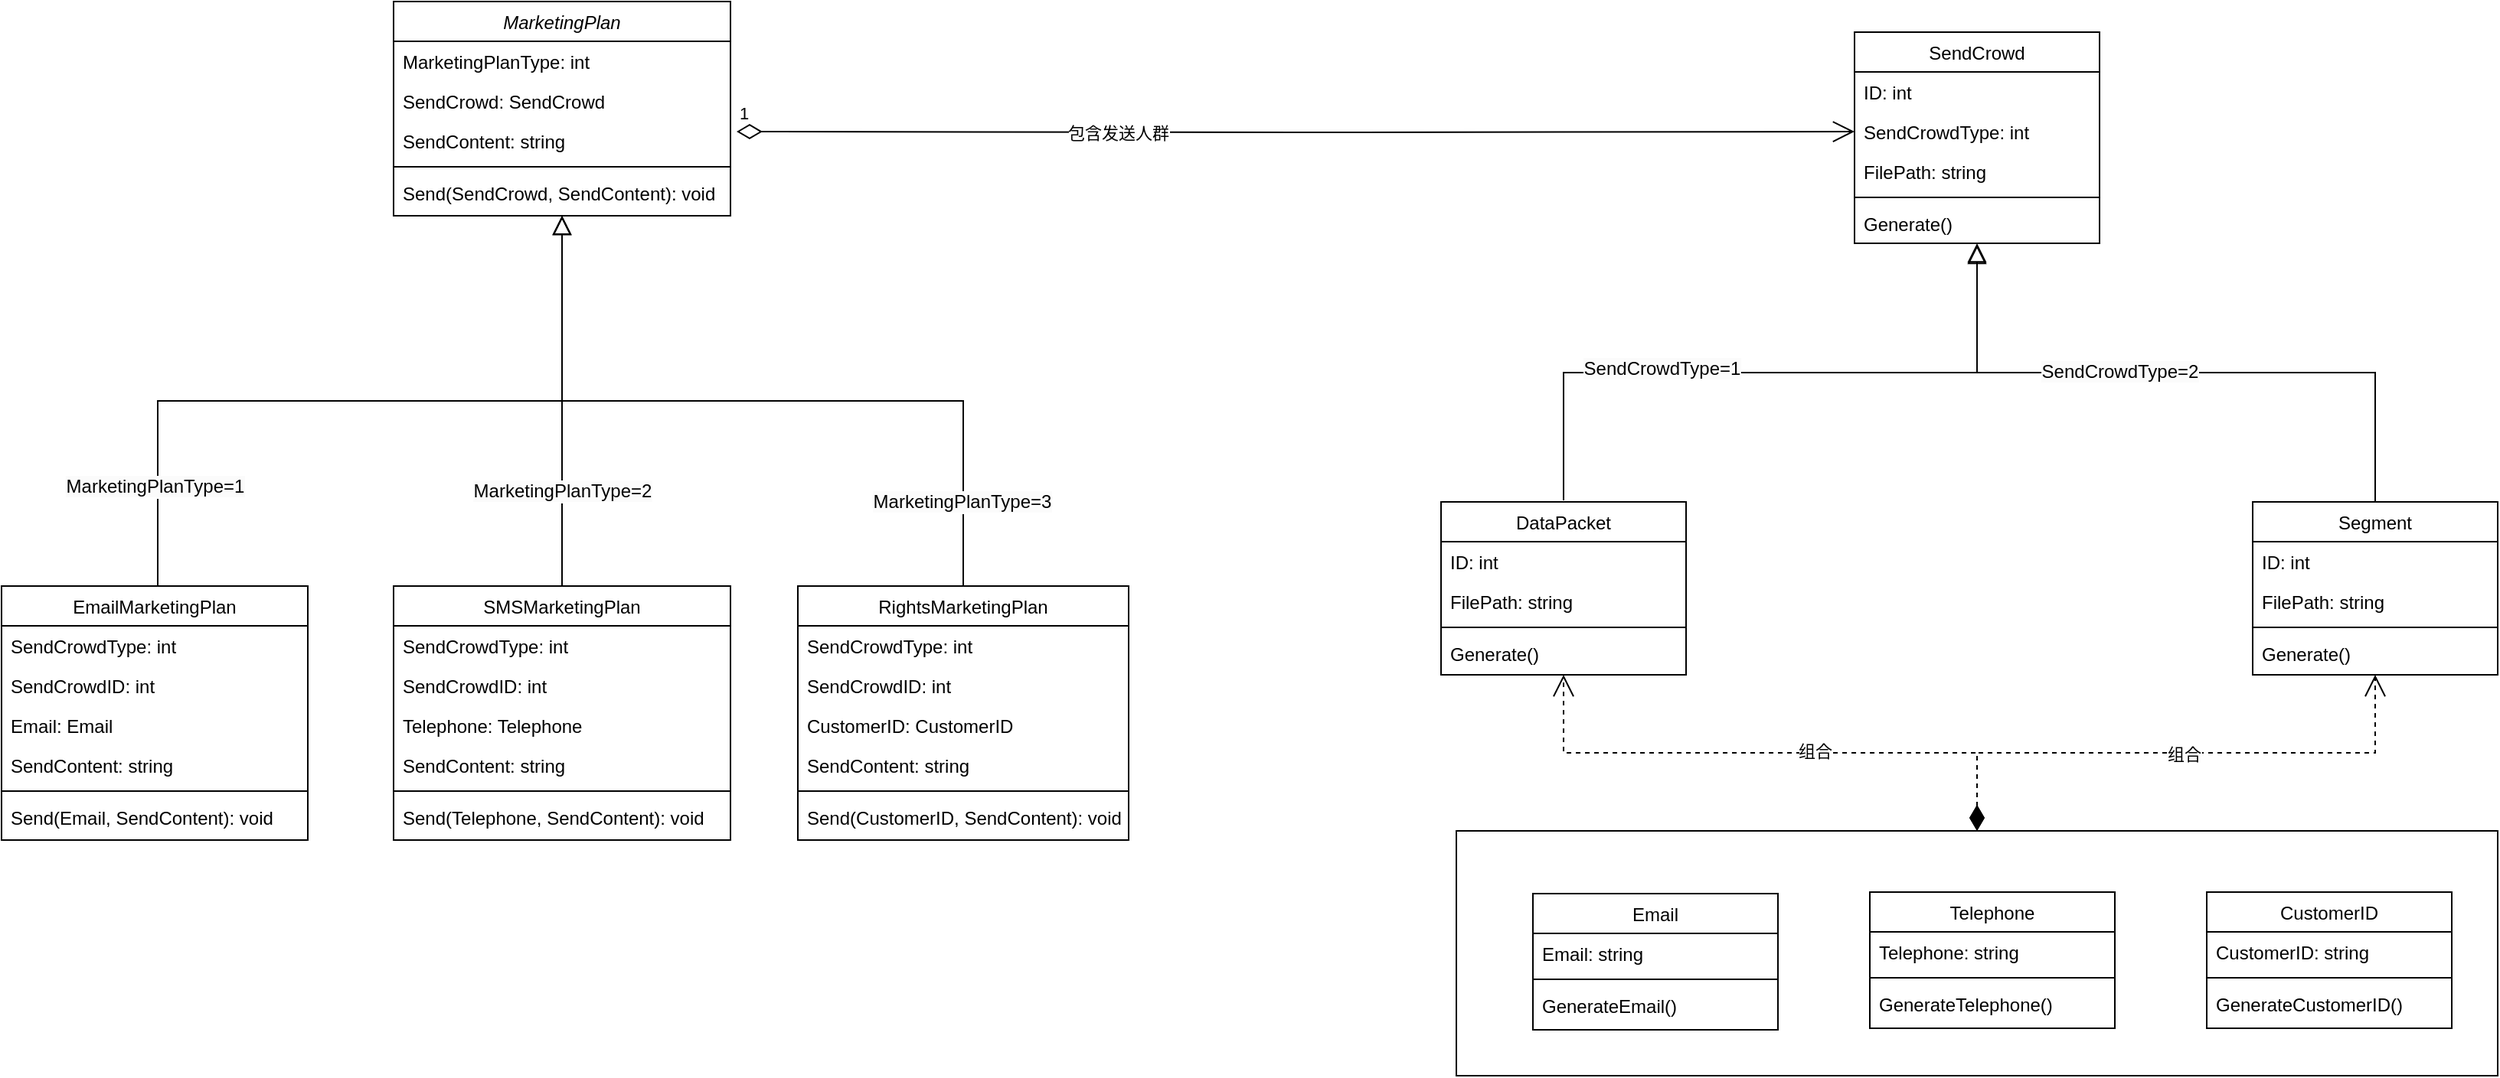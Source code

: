 <mxfile version="24.4.13" type="github">
  <diagram id="C5RBs43oDa-KdzZeNtuy" name="Page-1">
    <mxGraphModel dx="2133" dy="706" grid="1" gridSize="10" guides="1" tooltips="1" connect="1" arrows="1" fold="1" page="1" pageScale="1" pageWidth="827" pageHeight="1169" math="0" shadow="0">
      <root>
        <mxCell id="WIyWlLk6GJQsqaUBKTNV-0" />
        <mxCell id="WIyWlLk6GJQsqaUBKTNV-1" parent="WIyWlLk6GJQsqaUBKTNV-0" />
        <mxCell id="zkfFHV4jXpPFQw0GAbJ--0" value="MarketingPlan" style="swimlane;fontStyle=2;align=center;verticalAlign=top;childLayout=stackLayout;horizontal=1;startSize=26;horizontalStack=0;resizeParent=1;resizeLast=0;collapsible=1;marginBottom=0;rounded=0;shadow=0;strokeWidth=1;" parent="WIyWlLk6GJQsqaUBKTNV-1" vertex="1">
          <mxGeometry x="116" y="120" width="220" height="140" as="geometry">
            <mxRectangle x="330" y="120" width="160" height="26" as="alternateBounds" />
          </mxGeometry>
        </mxCell>
        <mxCell id="zkfFHV4jXpPFQw0GAbJ--2" value="MarketingPlanType: int" style="text;align=left;verticalAlign=top;spacingLeft=4;spacingRight=4;overflow=hidden;rotatable=0;points=[[0,0.5],[1,0.5]];portConstraint=eastwest;rounded=0;shadow=0;html=0;" parent="zkfFHV4jXpPFQw0GAbJ--0" vertex="1">
          <mxGeometry y="26" width="220" height="26" as="geometry" />
        </mxCell>
        <mxCell id="zkfFHV4jXpPFQw0GAbJ--3" value="SendCrowd: SendCrowd" style="text;align=left;verticalAlign=top;spacingLeft=4;spacingRight=4;overflow=hidden;rotatable=0;points=[[0,0.5],[1,0.5]];portConstraint=eastwest;rounded=0;shadow=0;html=0;" parent="zkfFHV4jXpPFQw0GAbJ--0" vertex="1">
          <mxGeometry y="52" width="220" height="26" as="geometry" />
        </mxCell>
        <mxCell id="xZmxn-LN4UOSGnvBGdTu-18" value="SendContent: string" style="text;align=left;verticalAlign=top;spacingLeft=4;spacingRight=4;overflow=hidden;rotatable=0;points=[[0,0.5],[1,0.5]];portConstraint=eastwest;rounded=0;shadow=0;html=0;" vertex="1" parent="zkfFHV4jXpPFQw0GAbJ--0">
          <mxGeometry y="78" width="220" height="26" as="geometry" />
        </mxCell>
        <mxCell id="zkfFHV4jXpPFQw0GAbJ--4" value="" style="line;html=1;strokeWidth=1;align=left;verticalAlign=middle;spacingTop=-1;spacingLeft=3;spacingRight=3;rotatable=0;labelPosition=right;points=[];portConstraint=eastwest;" parent="zkfFHV4jXpPFQw0GAbJ--0" vertex="1">
          <mxGeometry y="104" width="220" height="8" as="geometry" />
        </mxCell>
        <mxCell id="zkfFHV4jXpPFQw0GAbJ--5" value="Send(SendCrowd, SendContent): void" style="text;align=left;verticalAlign=top;spacingLeft=4;spacingRight=4;overflow=hidden;rotatable=0;points=[[0,0.5],[1,0.5]];portConstraint=eastwest;" parent="zkfFHV4jXpPFQw0GAbJ--0" vertex="1">
          <mxGeometry y="112" width="220" height="26" as="geometry" />
        </mxCell>
        <mxCell id="zkfFHV4jXpPFQw0GAbJ--6" value="EmailMarketingPlan" style="swimlane;fontStyle=0;align=center;verticalAlign=top;childLayout=stackLayout;horizontal=1;startSize=26;horizontalStack=0;resizeParent=1;resizeLast=0;collapsible=1;marginBottom=0;rounded=0;shadow=0;strokeWidth=1;" parent="WIyWlLk6GJQsqaUBKTNV-1" vertex="1">
          <mxGeometry x="-140" y="502" width="200" height="166" as="geometry">
            <mxRectangle x="130" y="380" width="160" height="26" as="alternateBounds" />
          </mxGeometry>
        </mxCell>
        <mxCell id="zkfFHV4jXpPFQw0GAbJ--7" value="SendCrowdType: int" style="text;align=left;verticalAlign=top;spacingLeft=4;spacingRight=4;overflow=hidden;rotatable=0;points=[[0,0.5],[1,0.5]];portConstraint=eastwest;" parent="zkfFHV4jXpPFQw0GAbJ--6" vertex="1">
          <mxGeometry y="26" width="200" height="26" as="geometry" />
        </mxCell>
        <mxCell id="xZmxn-LN4UOSGnvBGdTu-57" value="SendCrowdID: int" style="text;align=left;verticalAlign=top;spacingLeft=4;spacingRight=4;overflow=hidden;rotatable=0;points=[[0,0.5],[1,0.5]];portConstraint=eastwest;" vertex="1" parent="zkfFHV4jXpPFQw0GAbJ--6">
          <mxGeometry y="52" width="200" height="26" as="geometry" />
        </mxCell>
        <mxCell id="xZmxn-LN4UOSGnvBGdTu-8" value="Email: Email" style="text;align=left;verticalAlign=top;spacingLeft=4;spacingRight=4;overflow=hidden;rotatable=0;points=[[0,0.5],[1,0.5]];portConstraint=eastwest;" vertex="1" parent="zkfFHV4jXpPFQw0GAbJ--6">
          <mxGeometry y="78" width="200" height="26" as="geometry" />
        </mxCell>
        <mxCell id="zkfFHV4jXpPFQw0GAbJ--8" value="SendContent: string" style="text;align=left;verticalAlign=top;spacingLeft=4;spacingRight=4;overflow=hidden;rotatable=0;points=[[0,0.5],[1,0.5]];portConstraint=eastwest;rounded=0;shadow=0;html=0;" parent="zkfFHV4jXpPFQw0GAbJ--6" vertex="1">
          <mxGeometry y="104" width="200" height="26" as="geometry" />
        </mxCell>
        <mxCell id="zkfFHV4jXpPFQw0GAbJ--9" value="" style="line;html=1;strokeWidth=1;align=left;verticalAlign=middle;spacingTop=-1;spacingLeft=3;spacingRight=3;rotatable=0;labelPosition=right;points=[];portConstraint=eastwest;" parent="zkfFHV4jXpPFQw0GAbJ--6" vertex="1">
          <mxGeometry y="130" width="200" height="8" as="geometry" />
        </mxCell>
        <mxCell id="xZmxn-LN4UOSGnvBGdTu-19" value="Send(Email, SendContent): void" style="text;align=left;verticalAlign=top;spacingLeft=4;spacingRight=4;overflow=hidden;rotatable=0;points=[[0,0.5],[1,0.5]];portConstraint=eastwest;" vertex="1" parent="zkfFHV4jXpPFQw0GAbJ--6">
          <mxGeometry y="138" width="200" height="28" as="geometry" />
        </mxCell>
        <mxCell id="zkfFHV4jXpPFQw0GAbJ--12" value="" style="endArrow=block;endSize=10;endFill=0;shadow=0;strokeWidth=1;rounded=0;curved=0;edgeStyle=elbowEdgeStyle;elbow=vertical;entryX=0.491;entryY=1.077;entryDx=0;entryDy=0;entryPerimeter=0;" parent="WIyWlLk6GJQsqaUBKTNV-1" edge="1">
          <mxGeometry width="160" relative="1" as="geometry">
            <mxPoint x="-38" y="502" as="sourcePoint" />
            <mxPoint x="226.02" y="260.002" as="targetPoint" />
          </mxGeometry>
        </mxCell>
        <mxCell id="xZmxn-LN4UOSGnvBGdTu-56" value="&lt;span style=&quot;font-size: 12px; text-align: left; background-color: rgb(251, 251, 251);&quot;&gt;MarketingPlanType=1&lt;/span&gt;" style="edgeLabel;html=1;align=center;verticalAlign=middle;resizable=0;points=[];" vertex="1" connectable="0" parent="zkfFHV4jXpPFQw0GAbJ--12">
          <mxGeometry x="-0.743" y="2" relative="1" as="geometry">
            <mxPoint as="offset" />
          </mxGeometry>
        </mxCell>
        <mxCell id="zkfFHV4jXpPFQw0GAbJ--13" value="SMSMarketingPlan" style="swimlane;fontStyle=0;align=center;verticalAlign=top;childLayout=stackLayout;horizontal=1;startSize=26;horizontalStack=0;resizeParent=1;resizeLast=0;collapsible=1;marginBottom=0;rounded=0;shadow=0;strokeWidth=1;" parent="WIyWlLk6GJQsqaUBKTNV-1" vertex="1">
          <mxGeometry x="116" y="502" width="220" height="166" as="geometry">
            <mxRectangle x="340" y="380" width="170" height="26" as="alternateBounds" />
          </mxGeometry>
        </mxCell>
        <mxCell id="xZmxn-LN4UOSGnvBGdTu-41" value="SendCrowdType: int" style="text;align=left;verticalAlign=top;spacingLeft=4;spacingRight=4;overflow=hidden;rotatable=0;points=[[0,0.5],[1,0.5]];portConstraint=eastwest;" vertex="1" parent="zkfFHV4jXpPFQw0GAbJ--13">
          <mxGeometry y="26" width="220" height="26" as="geometry" />
        </mxCell>
        <mxCell id="xZmxn-LN4UOSGnvBGdTu-58" value="SendCrowdID: int" style="text;align=left;verticalAlign=top;spacingLeft=4;spacingRight=4;overflow=hidden;rotatable=0;points=[[0,0.5],[1,0.5]];portConstraint=eastwest;" vertex="1" parent="zkfFHV4jXpPFQw0GAbJ--13">
          <mxGeometry y="52" width="220" height="26" as="geometry" />
        </mxCell>
        <mxCell id="xZmxn-LN4UOSGnvBGdTu-42" value="Telephone: Telephone" style="text;align=left;verticalAlign=top;spacingLeft=4;spacingRight=4;overflow=hidden;rotatable=0;points=[[0,0.5],[1,0.5]];portConstraint=eastwest;" vertex="1" parent="zkfFHV4jXpPFQw0GAbJ--13">
          <mxGeometry y="78" width="220" height="26" as="geometry" />
        </mxCell>
        <mxCell id="xZmxn-LN4UOSGnvBGdTu-43" value="SendContent: string" style="text;align=left;verticalAlign=top;spacingLeft=4;spacingRight=4;overflow=hidden;rotatable=0;points=[[0,0.5],[1,0.5]];portConstraint=eastwest;rounded=0;shadow=0;html=0;" vertex="1" parent="zkfFHV4jXpPFQw0GAbJ--13">
          <mxGeometry y="104" width="220" height="26" as="geometry" />
        </mxCell>
        <mxCell id="zkfFHV4jXpPFQw0GAbJ--15" value="" style="line;html=1;strokeWidth=1;align=left;verticalAlign=middle;spacingTop=-1;spacingLeft=3;spacingRight=3;rotatable=0;labelPosition=right;points=[];portConstraint=eastwest;" parent="zkfFHV4jXpPFQw0GAbJ--13" vertex="1">
          <mxGeometry y="130" width="220" height="8" as="geometry" />
        </mxCell>
        <mxCell id="xZmxn-LN4UOSGnvBGdTu-44" value="Send(Telephone, SendContent): void" style="text;align=left;verticalAlign=top;spacingLeft=4;spacingRight=4;overflow=hidden;rotatable=0;points=[[0,0.5],[1,0.5]];portConstraint=eastwest;" vertex="1" parent="zkfFHV4jXpPFQw0GAbJ--13">
          <mxGeometry y="138" width="220" height="28" as="geometry" />
        </mxCell>
        <mxCell id="zkfFHV4jXpPFQw0GAbJ--16" value="" style="endArrow=block;endSize=10;endFill=0;shadow=0;strokeWidth=1;rounded=0;curved=0;edgeStyle=elbowEdgeStyle;elbow=vertical;" parent="WIyWlLk6GJQsqaUBKTNV-1" source="zkfFHV4jXpPFQw0GAbJ--13" edge="1">
          <mxGeometry width="160" relative="1" as="geometry">
            <mxPoint x="-4" y="515" as="sourcePoint" />
            <mxPoint x="226" y="260" as="targetPoint" />
          </mxGeometry>
        </mxCell>
        <mxCell id="xZmxn-LN4UOSGnvBGdTu-54" value="&lt;span style=&quot;font-size: 12px; text-align: left; background-color: rgb(251, 251, 251);&quot;&gt;MarketingPlanType=2&lt;/span&gt;" style="edgeLabel;html=1;align=center;verticalAlign=middle;resizable=0;points=[];" vertex="1" connectable="0" parent="zkfFHV4jXpPFQw0GAbJ--16">
          <mxGeometry x="-0.405" y="-3" relative="1" as="geometry">
            <mxPoint x="-3" y="10" as="offset" />
          </mxGeometry>
        </mxCell>
        <mxCell id="zkfFHV4jXpPFQw0GAbJ--17" value="SendCrowd" style="swimlane;fontStyle=0;align=center;verticalAlign=top;childLayout=stackLayout;horizontal=1;startSize=26;horizontalStack=0;resizeParent=1;resizeLast=0;collapsible=1;marginBottom=0;rounded=0;shadow=0;strokeWidth=1;" parent="WIyWlLk6GJQsqaUBKTNV-1" vertex="1">
          <mxGeometry x="1070" y="140" width="160" height="138" as="geometry">
            <mxRectangle x="550" y="140" width="160" height="26" as="alternateBounds" />
          </mxGeometry>
        </mxCell>
        <mxCell id="zkfFHV4jXpPFQw0GAbJ--18" value="ID: int" style="text;align=left;verticalAlign=top;spacingLeft=4;spacingRight=4;overflow=hidden;rotatable=0;points=[[0,0.5],[1,0.5]];portConstraint=eastwest;" parent="zkfFHV4jXpPFQw0GAbJ--17" vertex="1">
          <mxGeometry y="26" width="160" height="26" as="geometry" />
        </mxCell>
        <mxCell id="xZmxn-LN4UOSGnvBGdTu-11" value="SendCrowdType: int" style="text;align=left;verticalAlign=top;spacingLeft=4;spacingRight=4;overflow=hidden;rotatable=0;points=[[0,0.5],[1,0.5]];portConstraint=eastwest;" vertex="1" parent="zkfFHV4jXpPFQw0GAbJ--17">
          <mxGeometry y="52" width="160" height="26" as="geometry" />
        </mxCell>
        <mxCell id="xZmxn-LN4UOSGnvBGdTu-12" value="FilePath: string" style="text;align=left;verticalAlign=top;spacingLeft=4;spacingRight=4;overflow=hidden;rotatable=0;points=[[0,0.5],[1,0.5]];portConstraint=eastwest;" vertex="1" parent="zkfFHV4jXpPFQw0GAbJ--17">
          <mxGeometry y="78" width="160" height="26" as="geometry" />
        </mxCell>
        <mxCell id="zkfFHV4jXpPFQw0GAbJ--23" value="" style="line;html=1;strokeWidth=1;align=left;verticalAlign=middle;spacingTop=-1;spacingLeft=3;spacingRight=3;rotatable=0;labelPosition=right;points=[];portConstraint=eastwest;" parent="zkfFHV4jXpPFQw0GAbJ--17" vertex="1">
          <mxGeometry y="104" width="160" height="8" as="geometry" />
        </mxCell>
        <mxCell id="xZmxn-LN4UOSGnvBGdTu-13" value="Generate()" style="text;align=left;verticalAlign=top;spacingLeft=4;spacingRight=4;overflow=hidden;rotatable=0;points=[[0,0.5],[1,0.5]];portConstraint=eastwest;" vertex="1" parent="zkfFHV4jXpPFQw0GAbJ--17">
          <mxGeometry y="112" width="160" height="26" as="geometry" />
        </mxCell>
        <mxCell id="Y71MbAAmTOmIczyhaUs8-0" value="RightsMarketingPlan" style="swimlane;fontStyle=0;align=center;verticalAlign=top;childLayout=stackLayout;horizontal=1;startSize=26;horizontalStack=0;resizeParent=1;resizeLast=0;collapsible=1;marginBottom=0;rounded=0;shadow=0;strokeWidth=1;" parent="WIyWlLk6GJQsqaUBKTNV-1" vertex="1">
          <mxGeometry x="380" y="502" width="216" height="166" as="geometry">
            <mxRectangle x="340" y="380" width="170" height="26" as="alternateBounds" />
          </mxGeometry>
        </mxCell>
        <mxCell id="xZmxn-LN4UOSGnvBGdTu-50" value="SendCrowdType: int" style="text;align=left;verticalAlign=top;spacingLeft=4;spacingRight=4;overflow=hidden;rotatable=0;points=[[0,0.5],[1,0.5]];portConstraint=eastwest;" vertex="1" parent="Y71MbAAmTOmIczyhaUs8-0">
          <mxGeometry y="26" width="216" height="26" as="geometry" />
        </mxCell>
        <mxCell id="xZmxn-LN4UOSGnvBGdTu-59" value="SendCrowdID: int" style="text;align=left;verticalAlign=top;spacingLeft=4;spacingRight=4;overflow=hidden;rotatable=0;points=[[0,0.5],[1,0.5]];portConstraint=eastwest;" vertex="1" parent="Y71MbAAmTOmIczyhaUs8-0">
          <mxGeometry y="52" width="216" height="26" as="geometry" />
        </mxCell>
        <mxCell id="xZmxn-LN4UOSGnvBGdTu-49" value="CustomerID: CustomerID" style="text;align=left;verticalAlign=top;spacingLeft=4;spacingRight=4;overflow=hidden;rotatable=0;points=[[0,0.5],[1,0.5]];portConstraint=eastwest;" vertex="1" parent="Y71MbAAmTOmIczyhaUs8-0">
          <mxGeometry y="78" width="216" height="26" as="geometry" />
        </mxCell>
        <mxCell id="xZmxn-LN4UOSGnvBGdTu-48" value="SendContent: string" style="text;align=left;verticalAlign=top;spacingLeft=4;spacingRight=4;overflow=hidden;rotatable=0;points=[[0,0.5],[1,0.5]];portConstraint=eastwest;rounded=0;shadow=0;html=0;" vertex="1" parent="Y71MbAAmTOmIczyhaUs8-0">
          <mxGeometry y="104" width="216" height="26" as="geometry" />
        </mxCell>
        <mxCell id="Y71MbAAmTOmIczyhaUs8-2" value="" style="line;html=1;strokeWidth=1;align=left;verticalAlign=middle;spacingTop=-1;spacingLeft=3;spacingRight=3;rotatable=0;labelPosition=right;points=[];portConstraint=eastwest;" parent="Y71MbAAmTOmIczyhaUs8-0" vertex="1">
          <mxGeometry y="130" width="216" height="8" as="geometry" />
        </mxCell>
        <mxCell id="xZmxn-LN4UOSGnvBGdTu-51" value="Send(CustomerID, SendContent): void" style="text;align=left;verticalAlign=top;spacingLeft=4;spacingRight=4;overflow=hidden;rotatable=0;points=[[0,0.5],[1,0.5]];portConstraint=eastwest;" vertex="1" parent="Y71MbAAmTOmIczyhaUs8-0">
          <mxGeometry y="138" width="216" height="28" as="geometry" />
        </mxCell>
        <mxCell id="Y71MbAAmTOmIczyhaUs8-6" value="" style="endArrow=block;endSize=10;endFill=0;shadow=0;strokeWidth=1;rounded=0;curved=0;edgeStyle=elbowEdgeStyle;elbow=vertical;exitX=0.5;exitY=0;exitDx=0;exitDy=0;entryX=0.5;entryY=1;entryDx=0;entryDy=0;" parent="WIyWlLk6GJQsqaUBKTNV-1" source="Y71MbAAmTOmIczyhaUs8-0" edge="1" target="zkfFHV4jXpPFQw0GAbJ--0">
          <mxGeometry width="160" relative="1" as="geometry">
            <mxPoint x="195.5" y="502" as="sourcePoint" />
            <mxPoint x="196" y="400" as="targetPoint" />
          </mxGeometry>
        </mxCell>
        <mxCell id="xZmxn-LN4UOSGnvBGdTu-55" value="&lt;span style=&quot;font-size: 12px; text-align: left; background-color: rgb(251, 251, 251);&quot;&gt;MarketingPlanType=3&lt;/span&gt;" style="edgeLabel;html=1;align=center;verticalAlign=middle;resizable=0;points=[];" vertex="1" connectable="0" parent="Y71MbAAmTOmIczyhaUs8-6">
          <mxGeometry x="-0.782" y="1" relative="1" as="geometry">
            <mxPoint as="offset" />
          </mxGeometry>
        </mxCell>
        <mxCell id="Y71MbAAmTOmIczyhaUs8-12" value="DataPacket" style="swimlane;fontStyle=0;align=center;verticalAlign=top;childLayout=stackLayout;horizontal=1;startSize=26;horizontalStack=0;resizeParent=1;resizeLast=0;collapsible=1;marginBottom=0;rounded=0;shadow=0;strokeWidth=1;" parent="WIyWlLk6GJQsqaUBKTNV-1" vertex="1">
          <mxGeometry x="800" y="447" width="160" height="113" as="geometry">
            <mxRectangle x="130" y="380" width="160" height="26" as="alternateBounds" />
          </mxGeometry>
        </mxCell>
        <mxCell id="Y71MbAAmTOmIczyhaUs8-13" value="ID: int" style="text;align=left;verticalAlign=top;spacingLeft=4;spacingRight=4;overflow=hidden;rotatable=0;points=[[0,0.5],[1,0.5]];portConstraint=eastwest;" parent="Y71MbAAmTOmIczyhaUs8-12" vertex="1">
          <mxGeometry y="26" width="160" height="26" as="geometry" />
        </mxCell>
        <mxCell id="Y71MbAAmTOmIczyhaUs8-14" value="FilePath: string" style="text;align=left;verticalAlign=top;spacingLeft=4;spacingRight=4;overflow=hidden;rotatable=0;points=[[0,0.5],[1,0.5]];portConstraint=eastwest;rounded=0;shadow=0;html=0;" parent="Y71MbAAmTOmIczyhaUs8-12" vertex="1">
          <mxGeometry y="52" width="160" height="26" as="geometry" />
        </mxCell>
        <mxCell id="Y71MbAAmTOmIczyhaUs8-15" value="" style="line;html=1;strokeWidth=1;align=left;verticalAlign=middle;spacingTop=-1;spacingLeft=3;spacingRight=3;rotatable=0;labelPosition=right;points=[];portConstraint=eastwest;" parent="Y71MbAAmTOmIczyhaUs8-12" vertex="1">
          <mxGeometry y="78" width="160" height="8" as="geometry" />
        </mxCell>
        <mxCell id="xZmxn-LN4UOSGnvBGdTu-14" value="Generate()" style="text;align=left;verticalAlign=top;spacingLeft=4;spacingRight=4;overflow=hidden;rotatable=0;points=[[0,0.5],[1,0.5]];portConstraint=eastwest;" vertex="1" parent="Y71MbAAmTOmIczyhaUs8-12">
          <mxGeometry y="86" width="160" height="26" as="geometry" />
        </mxCell>
        <mxCell id="Y71MbAAmTOmIczyhaUs8-18" value="" style="endArrow=block;endSize=10;endFill=0;shadow=0;strokeWidth=1;rounded=0;curved=0;edgeStyle=elbowEdgeStyle;elbow=vertical;" parent="WIyWlLk6GJQsqaUBKTNV-1" edge="1">
          <mxGeometry width="160" relative="1" as="geometry">
            <mxPoint x="880" y="446" as="sourcePoint" />
            <mxPoint x="1150" y="279" as="targetPoint" />
          </mxGeometry>
        </mxCell>
        <mxCell id="xZmxn-LN4UOSGnvBGdTu-5" value="&lt;span style=&quot;font-size: 12px; text-align: left; background-color: rgb(251, 251, 251);&quot;&gt;SendCrowdType=1&lt;/span&gt;" style="edgeLabel;html=1;align=center;verticalAlign=middle;resizable=0;points=[];" vertex="1" connectable="0" parent="Y71MbAAmTOmIczyhaUs8-18">
          <mxGeometry x="-0.327" y="-1" relative="1" as="geometry">
            <mxPoint y="-4" as="offset" />
          </mxGeometry>
        </mxCell>
        <mxCell id="Y71MbAAmTOmIczyhaUs8-19" value="Segment" style="swimlane;fontStyle=0;align=center;verticalAlign=top;childLayout=stackLayout;horizontal=1;startSize=26;horizontalStack=0;resizeParent=1;resizeLast=0;collapsible=1;marginBottom=0;rounded=0;shadow=0;strokeWidth=1;" parent="WIyWlLk6GJQsqaUBKTNV-1" vertex="1">
          <mxGeometry x="1330" y="447" width="160" height="113" as="geometry">
            <mxRectangle x="340" y="380" width="170" height="26" as="alternateBounds" />
          </mxGeometry>
        </mxCell>
        <mxCell id="xZmxn-LN4UOSGnvBGdTu-16" value="ID: int" style="text;align=left;verticalAlign=top;spacingLeft=4;spacingRight=4;overflow=hidden;rotatable=0;points=[[0,0.5],[1,0.5]];portConstraint=eastwest;" vertex="1" parent="Y71MbAAmTOmIczyhaUs8-19">
          <mxGeometry y="26" width="160" height="26" as="geometry" />
        </mxCell>
        <mxCell id="xZmxn-LN4UOSGnvBGdTu-17" value="FilePath: string" style="text;align=left;verticalAlign=top;spacingLeft=4;spacingRight=4;overflow=hidden;rotatable=0;points=[[0,0.5],[1,0.5]];portConstraint=eastwest;rounded=0;shadow=0;html=0;" vertex="1" parent="Y71MbAAmTOmIczyhaUs8-19">
          <mxGeometry y="52" width="160" height="26" as="geometry" />
        </mxCell>
        <mxCell id="Y71MbAAmTOmIczyhaUs8-21" value="" style="line;html=1;strokeWidth=1;align=left;verticalAlign=middle;spacingTop=-1;spacingLeft=3;spacingRight=3;rotatable=0;labelPosition=right;points=[];portConstraint=eastwest;" parent="Y71MbAAmTOmIczyhaUs8-19" vertex="1">
          <mxGeometry y="78" width="160" height="8" as="geometry" />
        </mxCell>
        <mxCell id="xZmxn-LN4UOSGnvBGdTu-15" value="Generate()" style="text;align=left;verticalAlign=top;spacingLeft=4;spacingRight=4;overflow=hidden;rotatable=0;points=[[0,0.5],[1,0.5]];portConstraint=eastwest;" vertex="1" parent="Y71MbAAmTOmIczyhaUs8-19">
          <mxGeometry y="86" width="160" height="26" as="geometry" />
        </mxCell>
        <mxCell id="Y71MbAAmTOmIczyhaUs8-22" value="" style="endArrow=block;endSize=10;endFill=0;shadow=0;strokeWidth=1;rounded=0;curved=0;edgeStyle=elbowEdgeStyle;elbow=vertical;exitX=0.5;exitY=0;exitDx=0;exitDy=0;" parent="WIyWlLk6GJQsqaUBKTNV-1" source="Y71MbAAmTOmIczyhaUs8-19" edge="1">
          <mxGeometry width="160" relative="1" as="geometry">
            <mxPoint x="1297" y="447" as="sourcePoint" />
            <mxPoint x="1150" y="278" as="targetPoint" />
          </mxGeometry>
        </mxCell>
        <mxCell id="xZmxn-LN4UOSGnvBGdTu-6" value="&lt;span style=&quot;font-size: 12px; text-align: left; background-color: rgb(251, 251, 251);&quot;&gt;SendCrowdType=2&lt;/span&gt;" style="edgeLabel;html=1;align=center;verticalAlign=middle;resizable=0;points=[];" vertex="1" connectable="0" parent="Y71MbAAmTOmIczyhaUs8-22">
          <mxGeometry x="0.174" y="1" relative="1" as="geometry">
            <mxPoint y="-2" as="offset" />
          </mxGeometry>
        </mxCell>
        <mxCell id="xZmxn-LN4UOSGnvBGdTu-37" value="" style="html=1;whiteSpace=wrap;" vertex="1" parent="WIyWlLk6GJQsqaUBKTNV-1">
          <mxGeometry x="810" y="662" width="680" height="160" as="geometry" />
        </mxCell>
        <mxCell id="xZmxn-LN4UOSGnvBGdTu-21" value="Email" style="swimlane;fontStyle=0;align=center;verticalAlign=top;childLayout=stackLayout;horizontal=1;startSize=26;horizontalStack=0;resizeParent=1;resizeLast=0;collapsible=1;marginBottom=0;rounded=0;shadow=0;strokeWidth=1;" vertex="1" parent="WIyWlLk6GJQsqaUBKTNV-1">
          <mxGeometry x="860" y="703" width="160" height="89" as="geometry">
            <mxRectangle x="130" y="380" width="160" height="26" as="alternateBounds" />
          </mxGeometry>
        </mxCell>
        <mxCell id="xZmxn-LN4UOSGnvBGdTu-23" value="Email: string" style="text;align=left;verticalAlign=top;spacingLeft=4;spacingRight=4;overflow=hidden;rotatable=0;points=[[0,0.5],[1,0.5]];portConstraint=eastwest;rounded=0;shadow=0;html=0;" vertex="1" parent="xZmxn-LN4UOSGnvBGdTu-21">
          <mxGeometry y="26" width="160" height="26" as="geometry" />
        </mxCell>
        <mxCell id="xZmxn-LN4UOSGnvBGdTu-24" value="" style="line;html=1;strokeWidth=1;align=left;verticalAlign=middle;spacingTop=-1;spacingLeft=3;spacingRight=3;rotatable=0;labelPosition=right;points=[];portConstraint=eastwest;" vertex="1" parent="xZmxn-LN4UOSGnvBGdTu-21">
          <mxGeometry y="52" width="160" height="8" as="geometry" />
        </mxCell>
        <mxCell id="xZmxn-LN4UOSGnvBGdTu-25" value="GenerateEmail()" style="text;align=left;verticalAlign=top;spacingLeft=4;spacingRight=4;overflow=hidden;rotatable=0;points=[[0,0.5],[1,0.5]];portConstraint=eastwest;" vertex="1" parent="xZmxn-LN4UOSGnvBGdTu-21">
          <mxGeometry y="60" width="160" height="26" as="geometry" />
        </mxCell>
        <mxCell id="xZmxn-LN4UOSGnvBGdTu-26" value="Telephone" style="swimlane;fontStyle=0;align=center;verticalAlign=top;childLayout=stackLayout;horizontal=1;startSize=26;horizontalStack=0;resizeParent=1;resizeLast=0;collapsible=1;marginBottom=0;rounded=0;shadow=0;strokeWidth=1;" vertex="1" parent="WIyWlLk6GJQsqaUBKTNV-1">
          <mxGeometry x="1080" y="702" width="160" height="89" as="geometry">
            <mxRectangle x="130" y="380" width="160" height="26" as="alternateBounds" />
          </mxGeometry>
        </mxCell>
        <mxCell id="xZmxn-LN4UOSGnvBGdTu-27" value="Telephone: string" style="text;align=left;verticalAlign=top;spacingLeft=4;spacingRight=4;overflow=hidden;rotatable=0;points=[[0,0.5],[1,0.5]];portConstraint=eastwest;rounded=0;shadow=0;html=0;" vertex="1" parent="xZmxn-LN4UOSGnvBGdTu-26">
          <mxGeometry y="26" width="160" height="26" as="geometry" />
        </mxCell>
        <mxCell id="xZmxn-LN4UOSGnvBGdTu-28" value="" style="line;html=1;strokeWidth=1;align=left;verticalAlign=middle;spacingTop=-1;spacingLeft=3;spacingRight=3;rotatable=0;labelPosition=right;points=[];portConstraint=eastwest;" vertex="1" parent="xZmxn-LN4UOSGnvBGdTu-26">
          <mxGeometry y="52" width="160" height="8" as="geometry" />
        </mxCell>
        <mxCell id="xZmxn-LN4UOSGnvBGdTu-29" value="GenerateTelephone()" style="text;align=left;verticalAlign=top;spacingLeft=4;spacingRight=4;overflow=hidden;rotatable=0;points=[[0,0.5],[1,0.5]];portConstraint=eastwest;" vertex="1" parent="xZmxn-LN4UOSGnvBGdTu-26">
          <mxGeometry y="60" width="160" height="26" as="geometry" />
        </mxCell>
        <mxCell id="xZmxn-LN4UOSGnvBGdTu-30" value="CustomerID" style="swimlane;fontStyle=0;align=center;verticalAlign=top;childLayout=stackLayout;horizontal=1;startSize=26;horizontalStack=0;resizeParent=1;resizeLast=0;collapsible=1;marginBottom=0;rounded=0;shadow=0;strokeWidth=1;" vertex="1" parent="WIyWlLk6GJQsqaUBKTNV-1">
          <mxGeometry x="1300" y="702" width="160" height="89" as="geometry">
            <mxRectangle x="130" y="380" width="160" height="26" as="alternateBounds" />
          </mxGeometry>
        </mxCell>
        <mxCell id="xZmxn-LN4UOSGnvBGdTu-31" value="CustomerID: string" style="text;align=left;verticalAlign=top;spacingLeft=4;spacingRight=4;overflow=hidden;rotatable=0;points=[[0,0.5],[1,0.5]];portConstraint=eastwest;rounded=0;shadow=0;html=0;" vertex="1" parent="xZmxn-LN4UOSGnvBGdTu-30">
          <mxGeometry y="26" width="160" height="26" as="geometry" />
        </mxCell>
        <mxCell id="xZmxn-LN4UOSGnvBGdTu-32" value="" style="line;html=1;strokeWidth=1;align=left;verticalAlign=middle;spacingTop=-1;spacingLeft=3;spacingRight=3;rotatable=0;labelPosition=right;points=[];portConstraint=eastwest;" vertex="1" parent="xZmxn-LN4UOSGnvBGdTu-30">
          <mxGeometry y="52" width="160" height="8" as="geometry" />
        </mxCell>
        <mxCell id="xZmxn-LN4UOSGnvBGdTu-33" value="GenerateCustomerID()" style="text;align=left;verticalAlign=top;spacingLeft=4;spacingRight=4;overflow=hidden;rotatable=0;points=[[0,0.5],[1,0.5]];portConstraint=eastwest;" vertex="1" parent="xZmxn-LN4UOSGnvBGdTu-30">
          <mxGeometry y="60" width="160" height="26" as="geometry" />
        </mxCell>
        <mxCell id="xZmxn-LN4UOSGnvBGdTu-38" value="" style="endArrow=open;dashed=1;endFill=0;endSize=12;html=1;rounded=0;entryX=0.5;entryY=1;entryDx=0;entryDy=0;exitX=0.5;exitY=0;exitDx=0;exitDy=0;startArrow=diamondThin;startSize=14;startFill=1;edgeStyle=orthogonalEdgeStyle;align=left;verticalAlign=bottom;" edge="1" parent="WIyWlLk6GJQsqaUBKTNV-1" source="xZmxn-LN4UOSGnvBGdTu-37" target="Y71MbAAmTOmIczyhaUs8-12">
          <mxGeometry width="160" relative="1" as="geometry">
            <mxPoint x="1150" y="660" as="sourcePoint" />
            <mxPoint x="1060" y="590" as="targetPoint" />
          </mxGeometry>
        </mxCell>
        <mxCell id="xZmxn-LN4UOSGnvBGdTu-61" value="组合" style="edgeLabel;html=1;align=center;verticalAlign=middle;resizable=0;points=[];" vertex="1" connectable="0" parent="xZmxn-LN4UOSGnvBGdTu-38">
          <mxGeometry x="-0.155" y="-3" relative="1" as="geometry">
            <mxPoint y="2" as="offset" />
          </mxGeometry>
        </mxCell>
        <mxCell id="xZmxn-LN4UOSGnvBGdTu-40" value="" style="endArrow=open;dashed=1;endFill=0;endSize=12;html=1;rounded=0;entryX=0.5;entryY=1;entryDx=0;entryDy=0;exitX=0.5;exitY=0;exitDx=0;exitDy=0;startArrow=diamondThin;startSize=14;startFill=1;edgeStyle=orthogonalEdgeStyle;align=left;verticalAlign=bottom;" edge="1" parent="WIyWlLk6GJQsqaUBKTNV-1" source="xZmxn-LN4UOSGnvBGdTu-37" target="Y71MbAAmTOmIczyhaUs8-19">
          <mxGeometry width="160" relative="1" as="geometry">
            <mxPoint x="1160" y="670" as="sourcePoint" />
            <mxPoint x="950" y="600" as="targetPoint" />
          </mxGeometry>
        </mxCell>
        <mxCell id="xZmxn-LN4UOSGnvBGdTu-62" value="组合" style="edgeLabel;html=1;align=center;verticalAlign=middle;resizable=0;points=[];" vertex="1" connectable="0" parent="xZmxn-LN4UOSGnvBGdTu-40">
          <mxGeometry x="0.025" y="1" relative="1" as="geometry">
            <mxPoint y="2" as="offset" />
          </mxGeometry>
        </mxCell>
        <mxCell id="xZmxn-LN4UOSGnvBGdTu-63" value="1" style="endArrow=open;html=1;endSize=12;startArrow=diamondThin;startSize=14;startFill=0;edgeStyle=orthogonalEdgeStyle;align=left;verticalAlign=bottom;rounded=0;entryX=0;entryY=0.5;entryDx=0;entryDy=0;" edge="1" parent="WIyWlLk6GJQsqaUBKTNV-1" target="xZmxn-LN4UOSGnvBGdTu-11">
          <mxGeometry x="-1" y="3" relative="1" as="geometry">
            <mxPoint x="340" y="205" as="sourcePoint" />
            <mxPoint x="496" y="200" as="targetPoint" />
          </mxGeometry>
        </mxCell>
        <mxCell id="xZmxn-LN4UOSGnvBGdTu-64" value="包含发送人群" style="edgeLabel;html=1;align=center;verticalAlign=middle;resizable=0;points=[];" vertex="1" connectable="0" parent="xZmxn-LN4UOSGnvBGdTu-63">
          <mxGeometry x="-0.318" y="2" relative="1" as="geometry">
            <mxPoint y="2" as="offset" />
          </mxGeometry>
        </mxCell>
      </root>
    </mxGraphModel>
  </diagram>
</mxfile>
